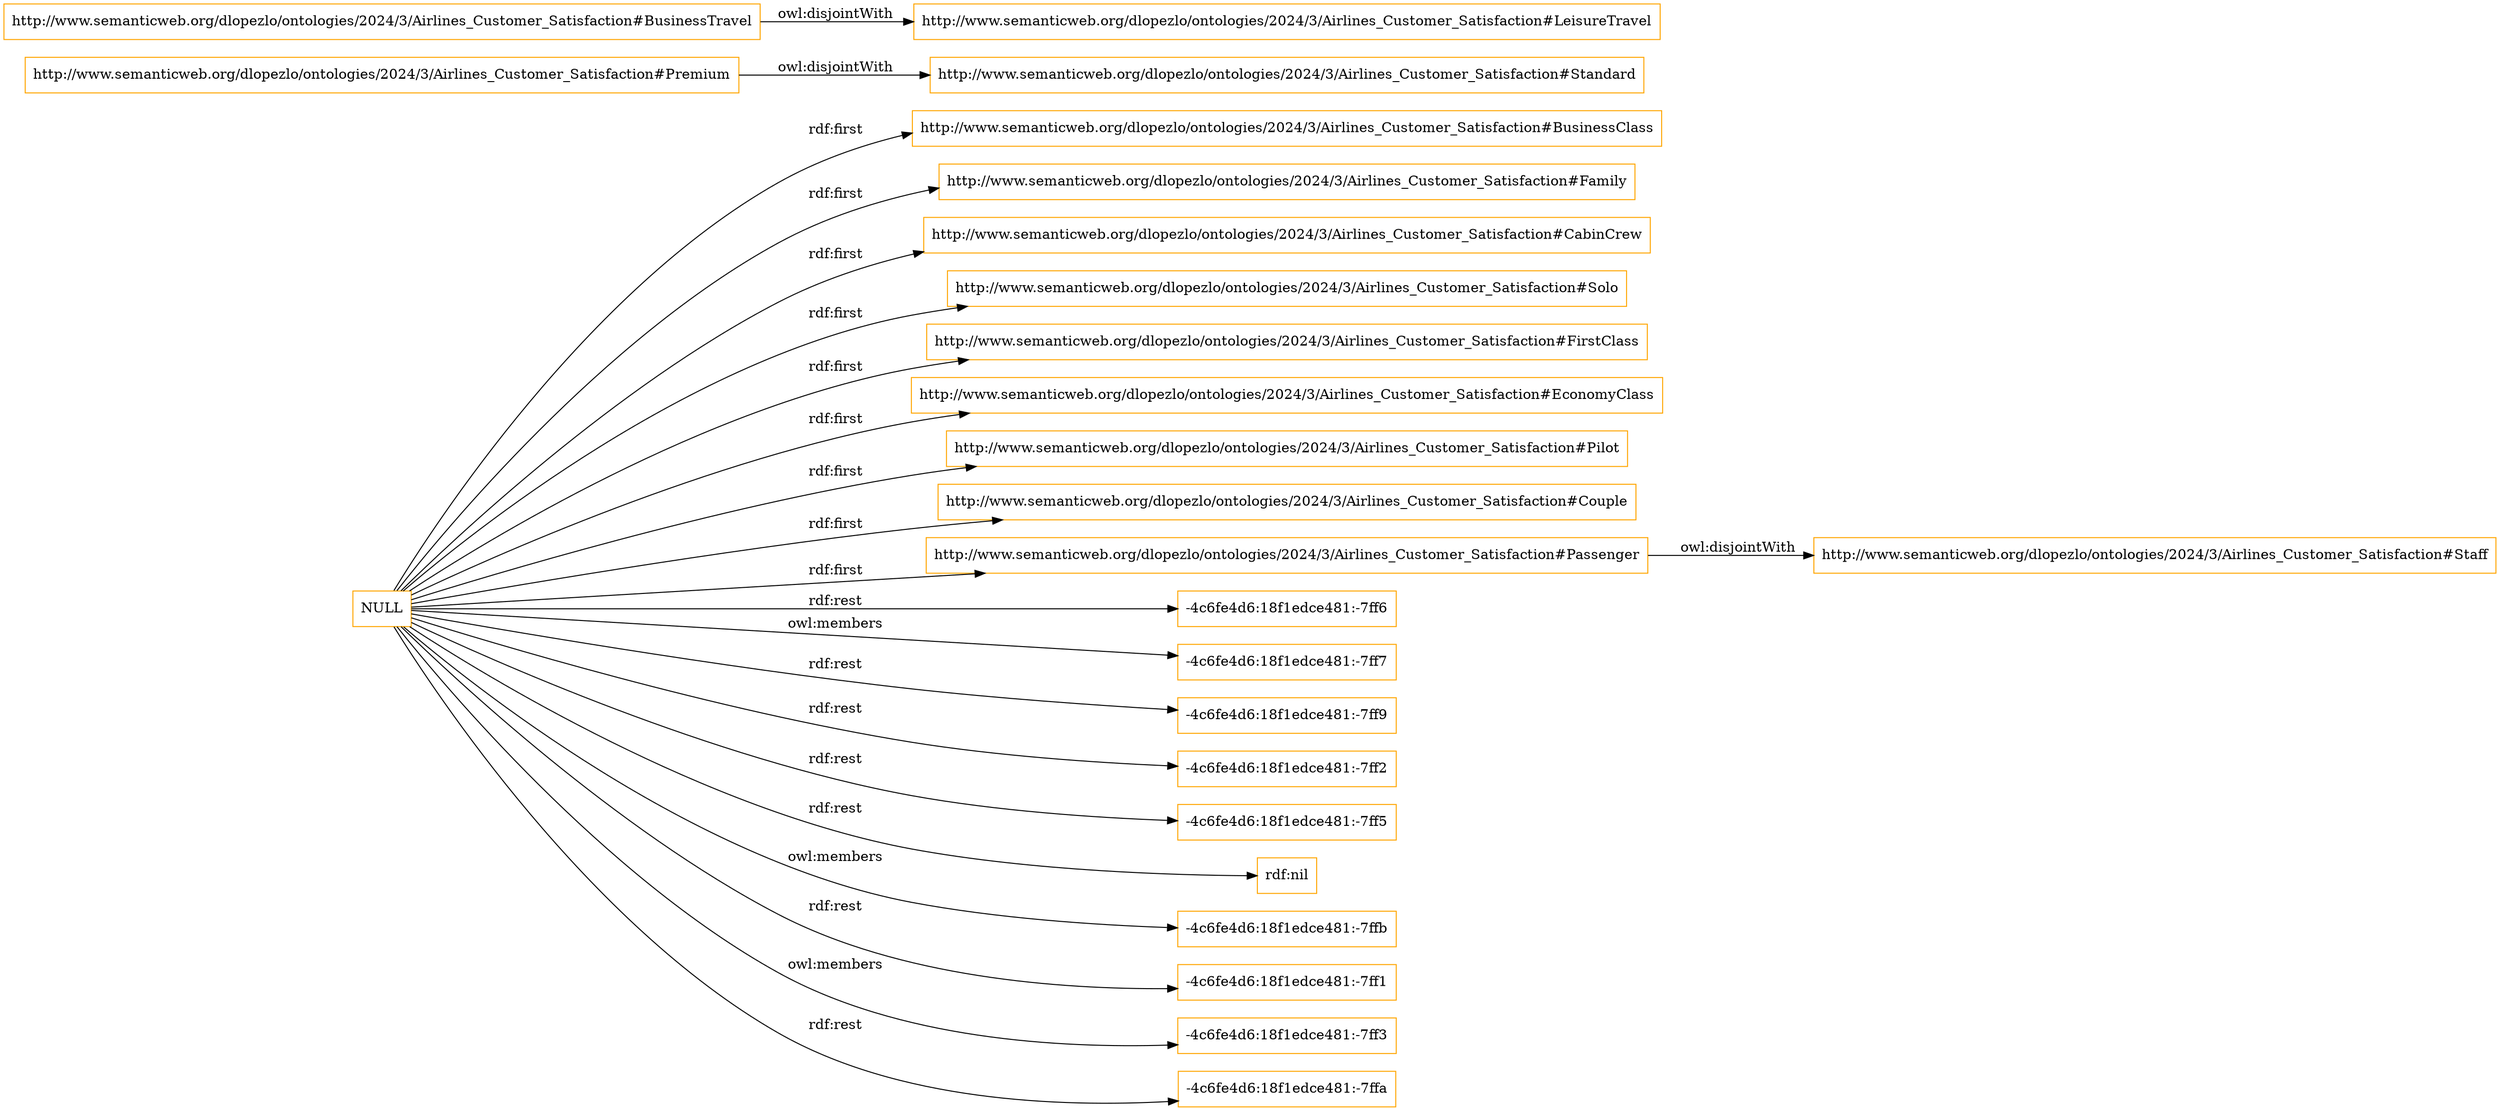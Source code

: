 digraph ar2dtool_diagram { 
rankdir=LR;
size="1501"
node [shape = rectangle, color="orange"]; "http://www.semanticweb.org/dlopezlo/ontologies/2024/3/Airlines_Customer_Satisfaction#BusinessClass" "http://www.semanticweb.org/dlopezlo/ontologies/2024/3/Airlines_Customer_Satisfaction#Premium" "http://www.semanticweb.org/dlopezlo/ontologies/2024/3/Airlines_Customer_Satisfaction#Family" "http://www.semanticweb.org/dlopezlo/ontologies/2024/3/Airlines_Customer_Satisfaction#CabinCrew" "http://www.semanticweb.org/dlopezlo/ontologies/2024/3/Airlines_Customer_Satisfaction#Standard" "http://www.semanticweb.org/dlopezlo/ontologies/2024/3/Airlines_Customer_Satisfaction#Solo" "http://www.semanticweb.org/dlopezlo/ontologies/2024/3/Airlines_Customer_Satisfaction#FirstClass" "http://www.semanticweb.org/dlopezlo/ontologies/2024/3/Airlines_Customer_Satisfaction#EconomyClass" "http://www.semanticweb.org/dlopezlo/ontologies/2024/3/Airlines_Customer_Satisfaction#Staff" "http://www.semanticweb.org/dlopezlo/ontologies/2024/3/Airlines_Customer_Satisfaction#Pilot" "http://www.semanticweb.org/dlopezlo/ontologies/2024/3/Airlines_Customer_Satisfaction#Couple" "http://www.semanticweb.org/dlopezlo/ontologies/2024/3/Airlines_Customer_Satisfaction#LeisureTravel" "http://www.semanticweb.org/dlopezlo/ontologies/2024/3/Airlines_Customer_Satisfaction#Passenger" "http://www.semanticweb.org/dlopezlo/ontologies/2024/3/Airlines_Customer_Satisfaction#BusinessTravel" ; /*classes style*/
	"http://www.semanticweb.org/dlopezlo/ontologies/2024/3/Airlines_Customer_Satisfaction#BusinessTravel" -> "http://www.semanticweb.org/dlopezlo/ontologies/2024/3/Airlines_Customer_Satisfaction#LeisureTravel" [ label = "owl:disjointWith" ];
	"http://www.semanticweb.org/dlopezlo/ontologies/2024/3/Airlines_Customer_Satisfaction#Premium" -> "http://www.semanticweb.org/dlopezlo/ontologies/2024/3/Airlines_Customer_Satisfaction#Standard" [ label = "owl:disjointWith" ];
	"NULL" -> "http://www.semanticweb.org/dlopezlo/ontologies/2024/3/Airlines_Customer_Satisfaction#FirstClass" [ label = "rdf:first" ];
	"NULL" -> "-4c6fe4d6:18f1edce481:-7ff6" [ label = "rdf:rest" ];
	"NULL" -> "-4c6fe4d6:18f1edce481:-7ff7" [ label = "owl:members" ];
	"NULL" -> "-4c6fe4d6:18f1edce481:-7ff9" [ label = "rdf:rest" ];
	"NULL" -> "http://www.semanticweb.org/dlopezlo/ontologies/2024/3/Airlines_Customer_Satisfaction#Solo" [ label = "rdf:first" ];
	"NULL" -> "http://www.semanticweb.org/dlopezlo/ontologies/2024/3/Airlines_Customer_Satisfaction#Pilot" [ label = "rdf:first" ];
	"NULL" -> "http://www.semanticweb.org/dlopezlo/ontologies/2024/3/Airlines_Customer_Satisfaction#BusinessClass" [ label = "rdf:first" ];
	"NULL" -> "http://www.semanticweb.org/dlopezlo/ontologies/2024/3/Airlines_Customer_Satisfaction#CabinCrew" [ label = "rdf:first" ];
	"NULL" -> "-4c6fe4d6:18f1edce481:-7ff2" [ label = "rdf:rest" ];
	"NULL" -> "-4c6fe4d6:18f1edce481:-7ff5" [ label = "rdf:rest" ];
	"NULL" -> "http://www.semanticweb.org/dlopezlo/ontologies/2024/3/Airlines_Customer_Satisfaction#Couple" [ label = "rdf:first" ];
	"NULL" -> "rdf:nil" [ label = "rdf:rest" ];
	"NULL" -> "-4c6fe4d6:18f1edce481:-7ffb" [ label = "owl:members" ];
	"NULL" -> "http://www.semanticweb.org/dlopezlo/ontologies/2024/3/Airlines_Customer_Satisfaction#Family" [ label = "rdf:first" ];
	"NULL" -> "-4c6fe4d6:18f1edce481:-7ff1" [ label = "rdf:rest" ];
	"NULL" -> "-4c6fe4d6:18f1edce481:-7ff3" [ label = "owl:members" ];
	"NULL" -> "http://www.semanticweb.org/dlopezlo/ontologies/2024/3/Airlines_Customer_Satisfaction#Passenger" [ label = "rdf:first" ];
	"NULL" -> "http://www.semanticweb.org/dlopezlo/ontologies/2024/3/Airlines_Customer_Satisfaction#EconomyClass" [ label = "rdf:first" ];
	"NULL" -> "-4c6fe4d6:18f1edce481:-7ffa" [ label = "rdf:rest" ];
	"http://www.semanticweb.org/dlopezlo/ontologies/2024/3/Airlines_Customer_Satisfaction#Passenger" -> "http://www.semanticweb.org/dlopezlo/ontologies/2024/3/Airlines_Customer_Satisfaction#Staff" [ label = "owl:disjointWith" ];

}
